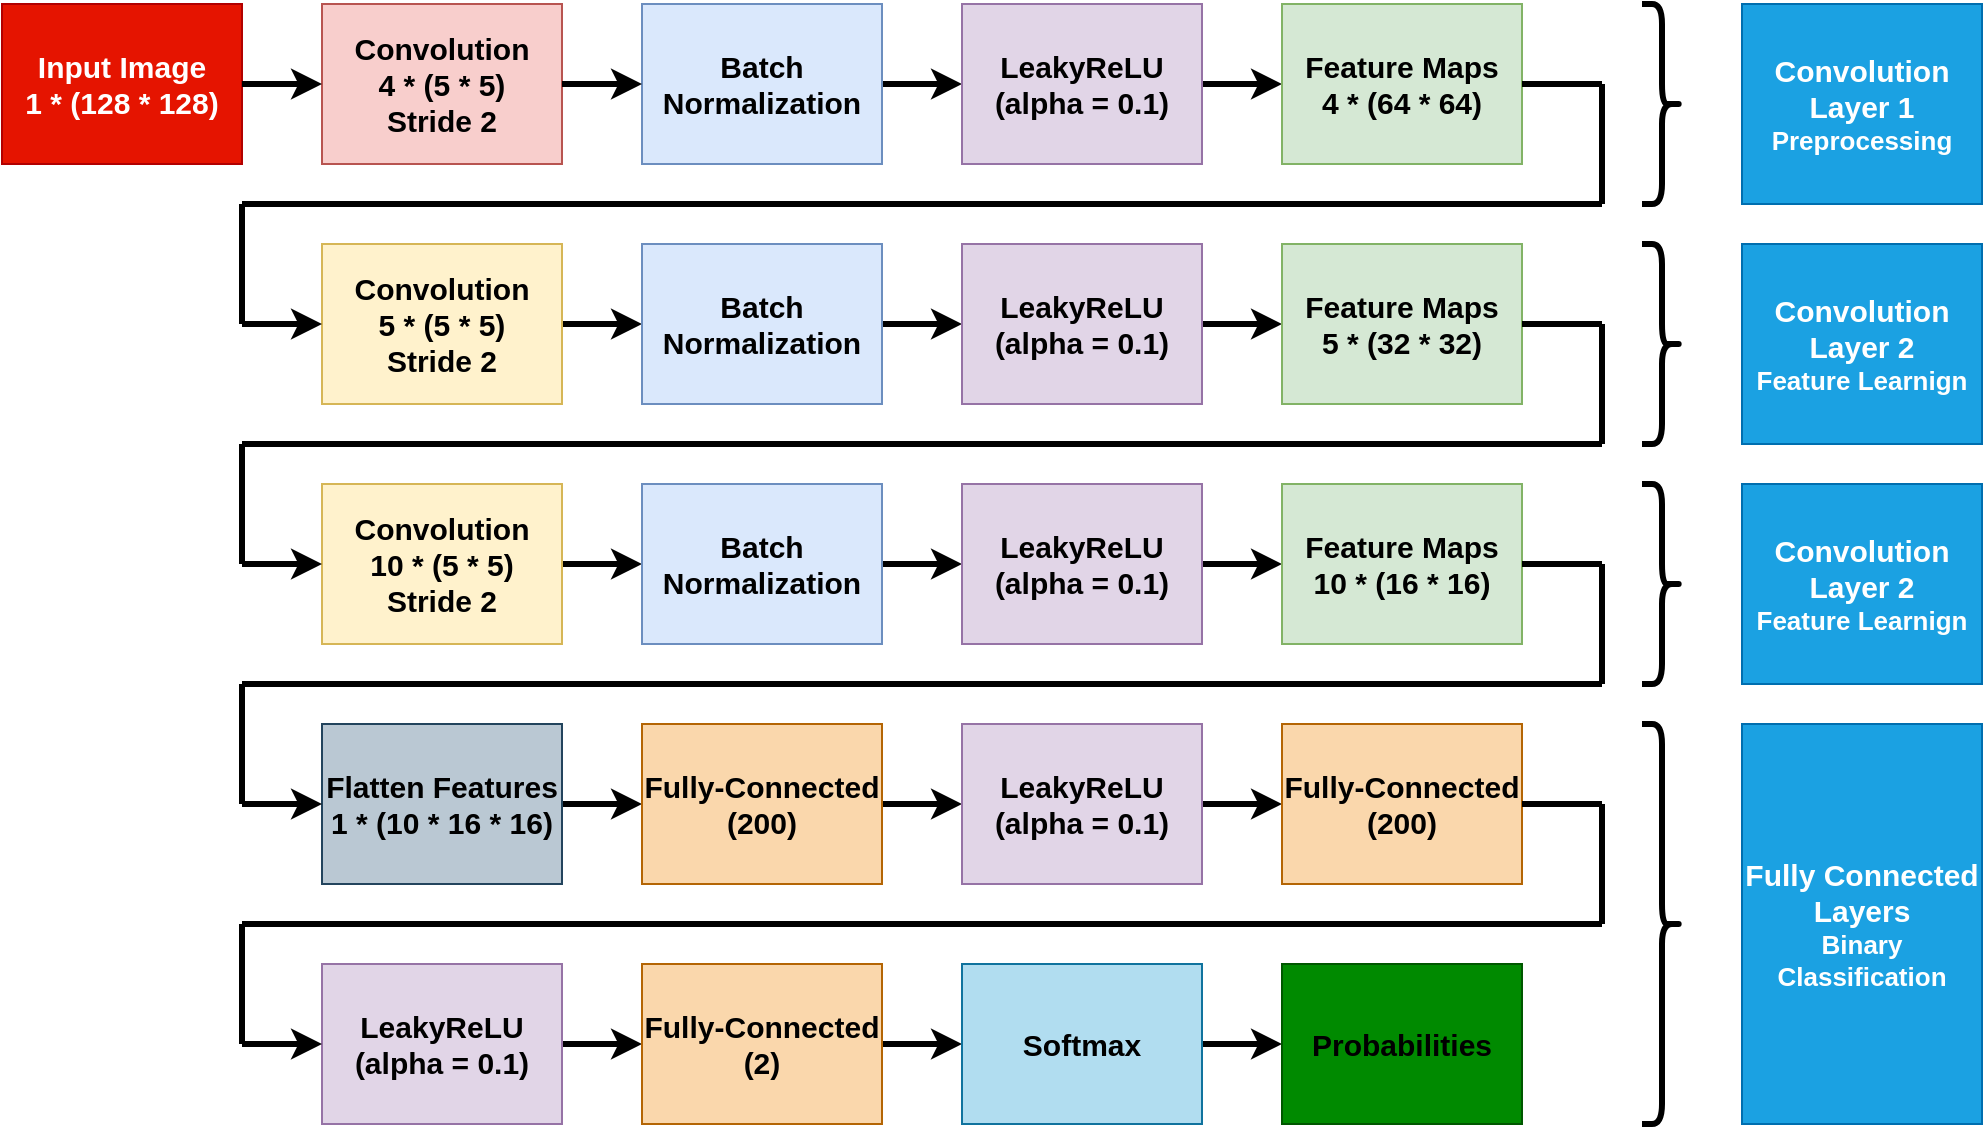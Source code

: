 <mxfile version="13.3.5" type="device"><diagram id="0E7HLufoRS6zx-6bCsdk" name="Page-1"><mxGraphModel dx="1422" dy="816" grid="1" gridSize="10" guides="1" tooltips="1" connect="1" arrows="1" fold="1" page="1" pageScale="1" pageWidth="1654" pageHeight="1169" math="0" shadow="0"><root><mxCell id="0"/><mxCell id="1" parent="0"/><mxCell id="EkRklRx2sfJGxR2HPT-k-1" value="&lt;font style=&quot;font-size: 15px&quot;&gt;&lt;b&gt;Input Image&lt;br&gt;1 * (128 * 128)&lt;/b&gt;&lt;br&gt;&lt;/font&gt;" style="rounded=0;whiteSpace=wrap;html=1;fillColor=#e51400;strokeColor=#B20000;fontColor=#ffffff;" vertex="1" parent="1"><mxGeometry x="40" y="120" width="120" height="80" as="geometry"/></mxCell><mxCell id="EkRklRx2sfJGxR2HPT-k-2" value="&lt;b style=&quot;font-size: 15px&quot;&gt;Convolution&lt;br&gt;4 * (5 * 5)&lt;br&gt;Stride 2&lt;br&gt;&lt;/b&gt;" style="rounded=0;whiteSpace=wrap;html=1;fillColor=#f8cecc;strokeColor=#b85450;" vertex="1" parent="1"><mxGeometry x="200" y="120" width="120" height="80" as="geometry"/></mxCell><mxCell id="EkRklRx2sfJGxR2HPT-k-24" value="" style="edgeStyle=orthogonalEdgeStyle;rounded=0;orthogonalLoop=1;jettySize=auto;html=1;strokeWidth=3;" edge="1" parent="1" source="EkRklRx2sfJGxR2HPT-k-3" target="EkRklRx2sfJGxR2HPT-k-4"><mxGeometry relative="1" as="geometry"/></mxCell><mxCell id="EkRklRx2sfJGxR2HPT-k-3" value="&lt;b style=&quot;font-size: 15px&quot;&gt;Batch&lt;br&gt;Normalization&lt;br&gt;&lt;/b&gt;" style="rounded=0;whiteSpace=wrap;html=1;fillColor=#dae8fc;strokeColor=#6c8ebf;" vertex="1" parent="1"><mxGeometry x="360" y="120" width="120" height="80" as="geometry"/></mxCell><mxCell id="EkRklRx2sfJGxR2HPT-k-25" value="" style="edgeStyle=orthogonalEdgeStyle;rounded=0;orthogonalLoop=1;jettySize=auto;html=1;strokeWidth=3;" edge="1" parent="1" source="EkRklRx2sfJGxR2HPT-k-4" target="EkRklRx2sfJGxR2HPT-k-5"><mxGeometry relative="1" as="geometry"/></mxCell><mxCell id="EkRklRx2sfJGxR2HPT-k-4" value="&lt;b style=&quot;font-size: 15px&quot;&gt;LeakyReLU&lt;br&gt;(alpha = 0.1)&lt;/b&gt;" style="rounded=0;whiteSpace=wrap;html=1;fillColor=#e1d5e7;strokeColor=#9673a6;" vertex="1" parent="1"><mxGeometry x="520" y="120" width="120" height="80" as="geometry"/></mxCell><mxCell id="EkRklRx2sfJGxR2HPT-k-5" value="&lt;b style=&quot;font-size: 15px&quot;&gt;Feature Maps&lt;br&gt;4 * (64 * 64)&lt;/b&gt;" style="rounded=0;whiteSpace=wrap;html=1;fillColor=#d5e8d4;strokeColor=#82b366;" vertex="1" parent="1"><mxGeometry x="680" y="120" width="120" height="80" as="geometry"/></mxCell><mxCell id="EkRklRx2sfJGxR2HPT-k-29" value="" style="edgeStyle=orthogonalEdgeStyle;rounded=0;orthogonalLoop=1;jettySize=auto;html=1;strokeWidth=3;" edge="1" parent="1" source="EkRklRx2sfJGxR2HPT-k-6" target="EkRklRx2sfJGxR2HPT-k-7"><mxGeometry relative="1" as="geometry"/></mxCell><mxCell id="EkRklRx2sfJGxR2HPT-k-6" value="&lt;b style=&quot;font-size: 15px&quot;&gt;Convolution&lt;br&gt;5 * (5 * 5)&lt;br&gt;Stride 2&lt;/b&gt;" style="rounded=0;whiteSpace=wrap;html=1;fillColor=#fff2cc;strokeColor=#d6b656;" vertex="1" parent="1"><mxGeometry x="200" y="240" width="120" height="80" as="geometry"/></mxCell><mxCell id="EkRklRx2sfJGxR2HPT-k-30" value="" style="edgeStyle=orthogonalEdgeStyle;rounded=0;orthogonalLoop=1;jettySize=auto;html=1;strokeWidth=3;" edge="1" parent="1" source="EkRklRx2sfJGxR2HPT-k-7" target="EkRklRx2sfJGxR2HPT-k-8"><mxGeometry relative="1" as="geometry"/></mxCell><mxCell id="EkRklRx2sfJGxR2HPT-k-7" value="&lt;b style=&quot;font-size: 15px&quot;&gt;Batch&lt;br&gt;Normalization&lt;/b&gt;" style="rounded=0;whiteSpace=wrap;html=1;fillColor=#dae8fc;strokeColor=#6c8ebf;" vertex="1" parent="1"><mxGeometry x="360" y="240" width="120" height="80" as="geometry"/></mxCell><mxCell id="EkRklRx2sfJGxR2HPT-k-31" value="" style="edgeStyle=orthogonalEdgeStyle;rounded=0;orthogonalLoop=1;jettySize=auto;html=1;strokeWidth=3;" edge="1" parent="1" source="EkRklRx2sfJGxR2HPT-k-8" target="EkRklRx2sfJGxR2HPT-k-9"><mxGeometry relative="1" as="geometry"/></mxCell><mxCell id="EkRklRx2sfJGxR2HPT-k-8" value="&lt;b style=&quot;font-size: 15px&quot;&gt;LeakyReLU&lt;br&gt;(alpha = 0.1)&lt;/b&gt;" style="rounded=0;whiteSpace=wrap;html=1;fillColor=#e1d5e7;strokeColor=#9673a6;" vertex="1" parent="1"><mxGeometry x="520" y="240" width="120" height="80" as="geometry"/></mxCell><mxCell id="EkRklRx2sfJGxR2HPT-k-9" value="&lt;b style=&quot;font-size: 15px&quot;&gt;Feature Maps&lt;br&gt;5 * (32 * 32)&lt;/b&gt;" style="rounded=0;whiteSpace=wrap;html=1;fillColor=#d5e8d4;strokeColor=#82b366;" vertex="1" parent="1"><mxGeometry x="680" y="240" width="120" height="80" as="geometry"/></mxCell><mxCell id="EkRklRx2sfJGxR2HPT-k-32" value="" style="edgeStyle=orthogonalEdgeStyle;rounded=0;orthogonalLoop=1;jettySize=auto;html=1;strokeWidth=3;" edge="1" parent="1" source="EkRklRx2sfJGxR2HPT-k-10" target="EkRklRx2sfJGxR2HPT-k-11"><mxGeometry relative="1" as="geometry"/></mxCell><mxCell id="EkRklRx2sfJGxR2HPT-k-10" value="&lt;b style=&quot;font-size: 15px&quot;&gt;Convolution&lt;br&gt;10 * (5 * 5)&lt;br&gt;Stride 2&lt;/b&gt;" style="rounded=0;whiteSpace=wrap;html=1;fillColor=#fff2cc;strokeColor=#d6b656;" vertex="1" parent="1"><mxGeometry x="200" y="360" width="120" height="80" as="geometry"/></mxCell><mxCell id="EkRklRx2sfJGxR2HPT-k-33" value="" style="edgeStyle=orthogonalEdgeStyle;rounded=0;orthogonalLoop=1;jettySize=auto;html=1;strokeWidth=3;" edge="1" parent="1" source="EkRklRx2sfJGxR2HPT-k-11" target="EkRklRx2sfJGxR2HPT-k-12"><mxGeometry relative="1" as="geometry"/></mxCell><mxCell id="EkRklRx2sfJGxR2HPT-k-11" value="&lt;b style=&quot;font-size: 15px&quot;&gt;Batch&lt;br&gt;Normalization&lt;/b&gt;" style="rounded=0;whiteSpace=wrap;html=1;fillColor=#dae8fc;strokeColor=#6c8ebf;" vertex="1" parent="1"><mxGeometry x="360" y="360" width="120" height="80" as="geometry"/></mxCell><mxCell id="EkRklRx2sfJGxR2HPT-k-34" value="" style="edgeStyle=orthogonalEdgeStyle;rounded=0;orthogonalLoop=1;jettySize=auto;html=1;strokeWidth=3;" edge="1" parent="1" source="EkRklRx2sfJGxR2HPT-k-12" target="EkRklRx2sfJGxR2HPT-k-13"><mxGeometry relative="1" as="geometry"/></mxCell><mxCell id="EkRklRx2sfJGxR2HPT-k-12" value="&lt;b style=&quot;font-size: 15px&quot;&gt;LeakyReLU&lt;br&gt;(alpha = 0.1)&lt;/b&gt;" style="rounded=0;whiteSpace=wrap;html=1;fillColor=#e1d5e7;strokeColor=#9673a6;" vertex="1" parent="1"><mxGeometry x="520" y="360" width="120" height="80" as="geometry"/></mxCell><mxCell id="EkRklRx2sfJGxR2HPT-k-13" value="&lt;b style=&quot;font-size: 15px&quot;&gt;Feature Maps&lt;br&gt;10 * (16 * 16)&lt;/b&gt;" style="rounded=0;whiteSpace=wrap;html=1;fillColor=#d5e8d4;strokeColor=#82b366;" vertex="1" parent="1"><mxGeometry x="680" y="360" width="120" height="80" as="geometry"/></mxCell><mxCell id="EkRklRx2sfJGxR2HPT-k-35" value="" style="edgeStyle=orthogonalEdgeStyle;rounded=0;orthogonalLoop=1;jettySize=auto;html=1;strokeWidth=3;" edge="1" parent="1" source="EkRklRx2sfJGxR2HPT-k-14" target="EkRklRx2sfJGxR2HPT-k-15"><mxGeometry relative="1" as="geometry"/></mxCell><mxCell id="EkRklRx2sfJGxR2HPT-k-14" value="&lt;b style=&quot;font-size: 15px&quot;&gt;Flatten Features&lt;br&gt;1 * (10 * 16 * 16)&lt;/b&gt;" style="rounded=0;whiteSpace=wrap;html=1;fillColor=#bac8d3;strokeColor=#23445d;" vertex="1" parent="1"><mxGeometry x="200" y="480" width="120" height="80" as="geometry"/></mxCell><mxCell id="EkRklRx2sfJGxR2HPT-k-36" value="" style="edgeStyle=orthogonalEdgeStyle;rounded=0;orthogonalLoop=1;jettySize=auto;html=1;strokeWidth=3;" edge="1" parent="1" source="EkRklRx2sfJGxR2HPT-k-15" target="EkRklRx2sfJGxR2HPT-k-16"><mxGeometry relative="1" as="geometry"/></mxCell><mxCell id="EkRklRx2sfJGxR2HPT-k-15" value="&lt;b style=&quot;font-size: 15px&quot;&gt;Fully-Connected&lt;br&gt;(200)&lt;/b&gt;" style="rounded=0;whiteSpace=wrap;html=1;fillColor=#fad7ac;strokeColor=#b46504;" vertex="1" parent="1"><mxGeometry x="360" y="480" width="120" height="80" as="geometry"/></mxCell><mxCell id="EkRklRx2sfJGxR2HPT-k-37" value="" style="edgeStyle=orthogonalEdgeStyle;rounded=0;orthogonalLoop=1;jettySize=auto;html=1;strokeWidth=3;" edge="1" parent="1" source="EkRklRx2sfJGxR2HPT-k-16" target="EkRklRx2sfJGxR2HPT-k-17"><mxGeometry relative="1" as="geometry"/></mxCell><mxCell id="EkRklRx2sfJGxR2HPT-k-16" value="&lt;b style=&quot;font-size: 15px&quot;&gt;LeakyReLU&lt;br&gt;(alpha = 0.1)&lt;/b&gt;" style="rounded=0;whiteSpace=wrap;html=1;fillColor=#e1d5e7;strokeColor=#9673a6;" vertex="1" parent="1"><mxGeometry x="520" y="480" width="120" height="80" as="geometry"/></mxCell><mxCell id="EkRklRx2sfJGxR2HPT-k-17" value="&lt;b style=&quot;font-size: 15px&quot;&gt;Fully-Connected&lt;br&gt;(200)&lt;/b&gt;" style="rounded=0;whiteSpace=wrap;html=1;fillColor=#fad7ac;strokeColor=#b46504;" vertex="1" parent="1"><mxGeometry x="680" y="480" width="120" height="80" as="geometry"/></mxCell><mxCell id="EkRklRx2sfJGxR2HPT-k-38" value="" style="edgeStyle=orthogonalEdgeStyle;rounded=0;orthogonalLoop=1;jettySize=auto;html=1;strokeWidth=3;" edge="1" parent="1" source="EkRklRx2sfJGxR2HPT-k-18" target="EkRklRx2sfJGxR2HPT-k-19"><mxGeometry relative="1" as="geometry"/></mxCell><mxCell id="EkRklRx2sfJGxR2HPT-k-18" value="&lt;b style=&quot;font-size: 15px&quot;&gt;LeakyReLU&lt;br&gt;(alpha = 0.1)&lt;/b&gt;" style="rounded=0;whiteSpace=wrap;html=1;fillColor=#e1d5e7;strokeColor=#9673a6;" vertex="1" parent="1"><mxGeometry x="200" y="600" width="120" height="80" as="geometry"/></mxCell><mxCell id="EkRklRx2sfJGxR2HPT-k-39" value="" style="edgeStyle=orthogonalEdgeStyle;rounded=0;orthogonalLoop=1;jettySize=auto;html=1;strokeWidth=3;" edge="1" parent="1" source="EkRklRx2sfJGxR2HPT-k-19" target="EkRklRx2sfJGxR2HPT-k-20"><mxGeometry relative="1" as="geometry"/></mxCell><mxCell id="EkRklRx2sfJGxR2HPT-k-19" value="&lt;b style=&quot;font-size: 15px&quot;&gt;Fully-Connected&lt;br&gt;(2)&lt;/b&gt;" style="rounded=0;whiteSpace=wrap;html=1;fillColor=#fad7ac;strokeColor=#b46504;" vertex="1" parent="1"><mxGeometry x="360" y="600" width="120" height="80" as="geometry"/></mxCell><mxCell id="EkRklRx2sfJGxR2HPT-k-40" value="" style="edgeStyle=orthogonalEdgeStyle;rounded=0;orthogonalLoop=1;jettySize=auto;html=1;strokeWidth=3;" edge="1" parent="1" source="EkRklRx2sfJGxR2HPT-k-20" target="EkRklRx2sfJGxR2HPT-k-21"><mxGeometry relative="1" as="geometry"/></mxCell><mxCell id="EkRklRx2sfJGxR2HPT-k-20" value="&lt;span style=&quot;font-size: 15px&quot;&gt;&lt;b&gt;Softmax&lt;/b&gt;&lt;/span&gt;" style="rounded=0;whiteSpace=wrap;html=1;fillColor=#b1ddf0;strokeColor=#10739e;" vertex="1" parent="1"><mxGeometry x="520" y="600" width="120" height="80" as="geometry"/></mxCell><mxCell id="EkRklRx2sfJGxR2HPT-k-21" value="&lt;font color=&quot;#000000&quot;&gt;&lt;span style=&quot;font-size: 15px&quot;&gt;&lt;b&gt;Probabilities&lt;/b&gt;&lt;/span&gt;&lt;/font&gt;" style="rounded=0;whiteSpace=wrap;html=1;fillColor=#008a00;strokeColor=#005700;fontColor=#ffffff;" vertex="1" parent="1"><mxGeometry x="680" y="600" width="120" height="80" as="geometry"/></mxCell><mxCell id="EkRklRx2sfJGxR2HPT-k-22" value="" style="endArrow=classic;html=1;exitX=1;exitY=0.5;exitDx=0;exitDy=0;entryX=0;entryY=0.5;entryDx=0;entryDy=0;strokeWidth=3;" edge="1" parent="1" source="EkRklRx2sfJGxR2HPT-k-2" target="EkRklRx2sfJGxR2HPT-k-3"><mxGeometry width="50" height="50" relative="1" as="geometry"><mxPoint x="620" y="440" as="sourcePoint"/><mxPoint x="670" y="390" as="targetPoint"/></mxGeometry></mxCell><mxCell id="EkRklRx2sfJGxR2HPT-k-47" value="" style="group" vertex="1" connectable="0" parent="1"><mxGeometry x="160" y="160" width="680" height="120" as="geometry"/></mxCell><mxCell id="EkRklRx2sfJGxR2HPT-k-42" value="" style="endArrow=none;html=1;strokeWidth=3;" edge="1" parent="EkRklRx2sfJGxR2HPT-k-47"><mxGeometry width="50" height="50" relative="1" as="geometry"><mxPoint x="640" as="sourcePoint"/><mxPoint x="680" as="targetPoint"/></mxGeometry></mxCell><mxCell id="EkRklRx2sfJGxR2HPT-k-43" value="" style="endArrow=none;html=1;strokeWidth=3;" edge="1" parent="EkRklRx2sfJGxR2HPT-k-47"><mxGeometry width="50" height="50" relative="1" as="geometry"><mxPoint x="680" y="60" as="sourcePoint"/><mxPoint x="680" as="targetPoint"/></mxGeometry></mxCell><mxCell id="EkRklRx2sfJGxR2HPT-k-44" value="" style="endArrow=none;html=1;strokeWidth=3;" edge="1" parent="EkRklRx2sfJGxR2HPT-k-47"><mxGeometry width="50" height="50" relative="1" as="geometry"><mxPoint y="60" as="sourcePoint"/><mxPoint x="680" y="60" as="targetPoint"/></mxGeometry></mxCell><mxCell id="EkRklRx2sfJGxR2HPT-k-45" value="" style="endArrow=none;html=1;strokeWidth=3;" edge="1" parent="EkRklRx2sfJGxR2HPT-k-47"><mxGeometry width="50" height="50" relative="1" as="geometry"><mxPoint y="120" as="sourcePoint"/><mxPoint y="60" as="targetPoint"/></mxGeometry></mxCell><mxCell id="EkRklRx2sfJGxR2HPT-k-46" value="" style="endArrow=classic;html=1;strokeWidth=3;entryX=0;entryY=0.5;entryDx=0;entryDy=0;" edge="1" parent="EkRklRx2sfJGxR2HPT-k-47" target="EkRklRx2sfJGxR2HPT-k-6"><mxGeometry width="50" height="50" relative="1" as="geometry"><mxPoint y="120" as="sourcePoint"/><mxPoint x="230" y="160" as="targetPoint"/></mxGeometry></mxCell><mxCell id="EkRklRx2sfJGxR2HPT-k-48" value="" style="group" vertex="1" connectable="0" parent="1"><mxGeometry x="160" y="280" width="680" height="120" as="geometry"/></mxCell><mxCell id="EkRklRx2sfJGxR2HPT-k-49" value="" style="endArrow=none;html=1;strokeWidth=3;" edge="1" parent="EkRklRx2sfJGxR2HPT-k-48"><mxGeometry width="50" height="50" relative="1" as="geometry"><mxPoint x="640" as="sourcePoint"/><mxPoint x="680" as="targetPoint"/></mxGeometry></mxCell><mxCell id="EkRklRx2sfJGxR2HPT-k-50" value="" style="endArrow=none;html=1;strokeWidth=3;" edge="1" parent="EkRklRx2sfJGxR2HPT-k-48"><mxGeometry width="50" height="50" relative="1" as="geometry"><mxPoint x="680" y="60" as="sourcePoint"/><mxPoint x="680" as="targetPoint"/></mxGeometry></mxCell><mxCell id="EkRklRx2sfJGxR2HPT-k-51" value="" style="endArrow=none;html=1;strokeWidth=3;" edge="1" parent="EkRklRx2sfJGxR2HPT-k-48"><mxGeometry width="50" height="50" relative="1" as="geometry"><mxPoint y="60" as="sourcePoint"/><mxPoint x="680" y="60" as="targetPoint"/></mxGeometry></mxCell><mxCell id="EkRklRx2sfJGxR2HPT-k-52" value="" style="endArrow=none;html=1;strokeWidth=3;" edge="1" parent="EkRklRx2sfJGxR2HPT-k-48"><mxGeometry width="50" height="50" relative="1" as="geometry"><mxPoint y="120" as="sourcePoint"/><mxPoint y="60" as="targetPoint"/></mxGeometry></mxCell><mxCell id="EkRklRx2sfJGxR2HPT-k-53" value="" style="endArrow=classic;html=1;strokeWidth=3;entryX=0;entryY=0.5;entryDx=0;entryDy=0;" edge="1" parent="EkRklRx2sfJGxR2HPT-k-48" target="EkRklRx2sfJGxR2HPT-k-10"><mxGeometry width="50" height="50" relative="1" as="geometry"><mxPoint y="120" as="sourcePoint"/><mxPoint x="230" y="160" as="targetPoint"/></mxGeometry></mxCell><mxCell id="EkRklRx2sfJGxR2HPT-k-60" value="" style="endArrow=none;html=1;strokeWidth=3;" edge="1" parent="EkRklRx2sfJGxR2HPT-k-48"><mxGeometry width="50" height="50" relative="1" as="geometry"><mxPoint x="640" y="120" as="sourcePoint"/><mxPoint x="680" y="120" as="targetPoint"/></mxGeometry></mxCell><mxCell id="EkRklRx2sfJGxR2HPT-k-61" value="" style="endArrow=none;html=1;strokeWidth=3;" edge="1" parent="EkRklRx2sfJGxR2HPT-k-48"><mxGeometry width="50" height="50" relative="1" as="geometry"><mxPoint x="680" y="180" as="sourcePoint"/><mxPoint x="680" y="120" as="targetPoint"/></mxGeometry></mxCell><mxCell id="EkRklRx2sfJGxR2HPT-k-62" value="" style="endArrow=none;html=1;strokeWidth=3;" edge="1" parent="EkRklRx2sfJGxR2HPT-k-48"><mxGeometry width="50" height="50" relative="1" as="geometry"><mxPoint y="180" as="sourcePoint"/><mxPoint x="680" y="180" as="targetPoint"/></mxGeometry></mxCell><mxCell id="EkRklRx2sfJGxR2HPT-k-63" value="" style="endArrow=none;html=1;strokeWidth=3;" edge="1" parent="EkRklRx2sfJGxR2HPT-k-48"><mxGeometry width="50" height="50" relative="1" as="geometry"><mxPoint y="240" as="sourcePoint"/><mxPoint y="180" as="targetPoint"/></mxGeometry></mxCell><mxCell id="EkRklRx2sfJGxR2HPT-k-64" value="" style="endArrow=classic;html=1;strokeWidth=3;entryX=0;entryY=0.5;entryDx=0;entryDy=0;" edge="1" parent="EkRklRx2sfJGxR2HPT-k-48"><mxGeometry width="50" height="50" relative="1" as="geometry"><mxPoint y="240" as="sourcePoint"/><mxPoint x="40" y="240" as="targetPoint"/></mxGeometry></mxCell><mxCell id="EkRklRx2sfJGxR2HPT-k-65" value="" style="endArrow=none;html=1;strokeWidth=3;" edge="1" parent="1"><mxGeometry width="50" height="50" relative="1" as="geometry"><mxPoint x="800" y="520" as="sourcePoint"/><mxPoint x="840" y="520" as="targetPoint"/></mxGeometry></mxCell><mxCell id="EkRklRx2sfJGxR2HPT-k-66" value="" style="endArrow=none;html=1;strokeWidth=3;" edge="1" parent="1"><mxGeometry width="50" height="50" relative="1" as="geometry"><mxPoint x="840" y="580" as="sourcePoint"/><mxPoint x="840" y="520" as="targetPoint"/></mxGeometry></mxCell><mxCell id="EkRklRx2sfJGxR2HPT-k-67" value="" style="endArrow=none;html=1;strokeWidth=3;" edge="1" parent="1"><mxGeometry width="50" height="50" relative="1" as="geometry"><mxPoint x="160" y="580" as="sourcePoint"/><mxPoint x="840" y="580" as="targetPoint"/></mxGeometry></mxCell><mxCell id="EkRklRx2sfJGxR2HPT-k-68" value="" style="endArrow=none;html=1;strokeWidth=3;" edge="1" parent="1"><mxGeometry width="50" height="50" relative="1" as="geometry"><mxPoint x="160" y="640" as="sourcePoint"/><mxPoint x="160" y="580" as="targetPoint"/></mxGeometry></mxCell><mxCell id="EkRklRx2sfJGxR2HPT-k-69" value="" style="endArrow=classic;html=1;strokeWidth=3;entryX=0;entryY=0.5;entryDx=0;entryDy=0;" edge="1" parent="1"><mxGeometry width="50" height="50" relative="1" as="geometry"><mxPoint x="160" y="640" as="sourcePoint"/><mxPoint x="200" y="640" as="targetPoint"/></mxGeometry></mxCell><mxCell id="EkRklRx2sfJGxR2HPT-k-74" value="" style="endArrow=classic;html=1;strokeWidth=3;exitX=1;exitY=0.5;exitDx=0;exitDy=0;entryX=0;entryY=0.5;entryDx=0;entryDy=0;" edge="1" parent="1" source="EkRklRx2sfJGxR2HPT-k-1" target="EkRklRx2sfJGxR2HPT-k-2"><mxGeometry width="50" height="50" relative="1" as="geometry"><mxPoint x="340" y="370" as="sourcePoint"/><mxPoint x="390" y="320" as="targetPoint"/></mxGeometry></mxCell><mxCell id="EkRklRx2sfJGxR2HPT-k-76" value="" style="shape=curlyBracket;whiteSpace=wrap;html=1;rounded=1;strokeWidth=3;rotation=-180;" vertex="1" parent="1"><mxGeometry x="860" y="120" width="20" height="100" as="geometry"/></mxCell><mxCell id="EkRklRx2sfJGxR2HPT-k-77" value="" style="shape=curlyBracket;whiteSpace=wrap;html=1;rounded=1;strokeWidth=3;rotation=-180;" vertex="1" parent="1"><mxGeometry x="860" y="240" width="20" height="100" as="geometry"/></mxCell><mxCell id="EkRklRx2sfJGxR2HPT-k-78" value="" style="shape=curlyBracket;whiteSpace=wrap;html=1;rounded=1;strokeWidth=3;rotation=-180;" vertex="1" parent="1"><mxGeometry x="860" y="360" width="20" height="100" as="geometry"/></mxCell><mxCell id="EkRklRx2sfJGxR2HPT-k-79" value="" style="shape=curlyBracket;whiteSpace=wrap;html=1;rounded=1;strokeWidth=3;rotation=-180;" vertex="1" parent="1"><mxGeometry x="860" y="480" width="20" height="200" as="geometry"/></mxCell><mxCell id="EkRklRx2sfJGxR2HPT-k-80" value="&lt;font&gt;&lt;b&gt;&lt;span style=&quot;font-size: 15px&quot;&gt;Convolution Layer 1&lt;/span&gt;&lt;br&gt;&lt;font style=&quot;font-size: 13px&quot;&gt;Preprocessing&lt;/font&gt;&lt;/b&gt;&lt;/font&gt;" style="rounded=0;whiteSpace=wrap;html=1;fillColor=#1ba1e2;strokeColor=#006EAF;fontColor=#ffffff;" vertex="1" parent="1"><mxGeometry x="910" y="120" width="120" height="100" as="geometry"/></mxCell><mxCell id="EkRklRx2sfJGxR2HPT-k-81" value="&lt;b&gt;&lt;span style=&quot;font-size: 15px&quot;&gt;Convolution Layer 2&lt;/span&gt;&lt;br&gt;&lt;font style=&quot;font-size: 13px&quot;&gt;Feature Learnign&lt;/font&gt;&lt;/b&gt;" style="rounded=0;whiteSpace=wrap;html=1;fillColor=#1ba1e2;strokeColor=#006EAF;fontColor=#ffffff;" vertex="1" parent="1"><mxGeometry x="910" y="240" width="120" height="100" as="geometry"/></mxCell><mxCell id="EkRklRx2sfJGxR2HPT-k-82" value="&lt;b&gt;&lt;span style=&quot;font-size: 15px&quot;&gt;Convolution Layer 2&lt;/span&gt;&lt;br&gt;&lt;font style=&quot;font-size: 13px&quot;&gt;Feature Learnign&lt;/font&gt;&lt;/b&gt;" style="rounded=0;whiteSpace=wrap;html=1;fillColor=#1ba1e2;strokeColor=#006EAF;fontColor=#ffffff;" vertex="1" parent="1"><mxGeometry x="910" y="360" width="120" height="100" as="geometry"/></mxCell><mxCell id="EkRklRx2sfJGxR2HPT-k-84" value="&lt;b&gt;&lt;span style=&quot;font-size: 15px&quot;&gt;Fully Connected Layers&lt;br&gt;&lt;/span&gt;&lt;font style=&quot;font-size: 13px&quot;&gt;Binary Classification&lt;/font&gt;&lt;/b&gt;" style="rounded=0;whiteSpace=wrap;html=1;fillColor=#1ba1e2;strokeColor=#006EAF;fontColor=#ffffff;" vertex="1" parent="1"><mxGeometry x="910" y="480" width="120" height="200" as="geometry"/></mxCell></root></mxGraphModel></diagram></mxfile>